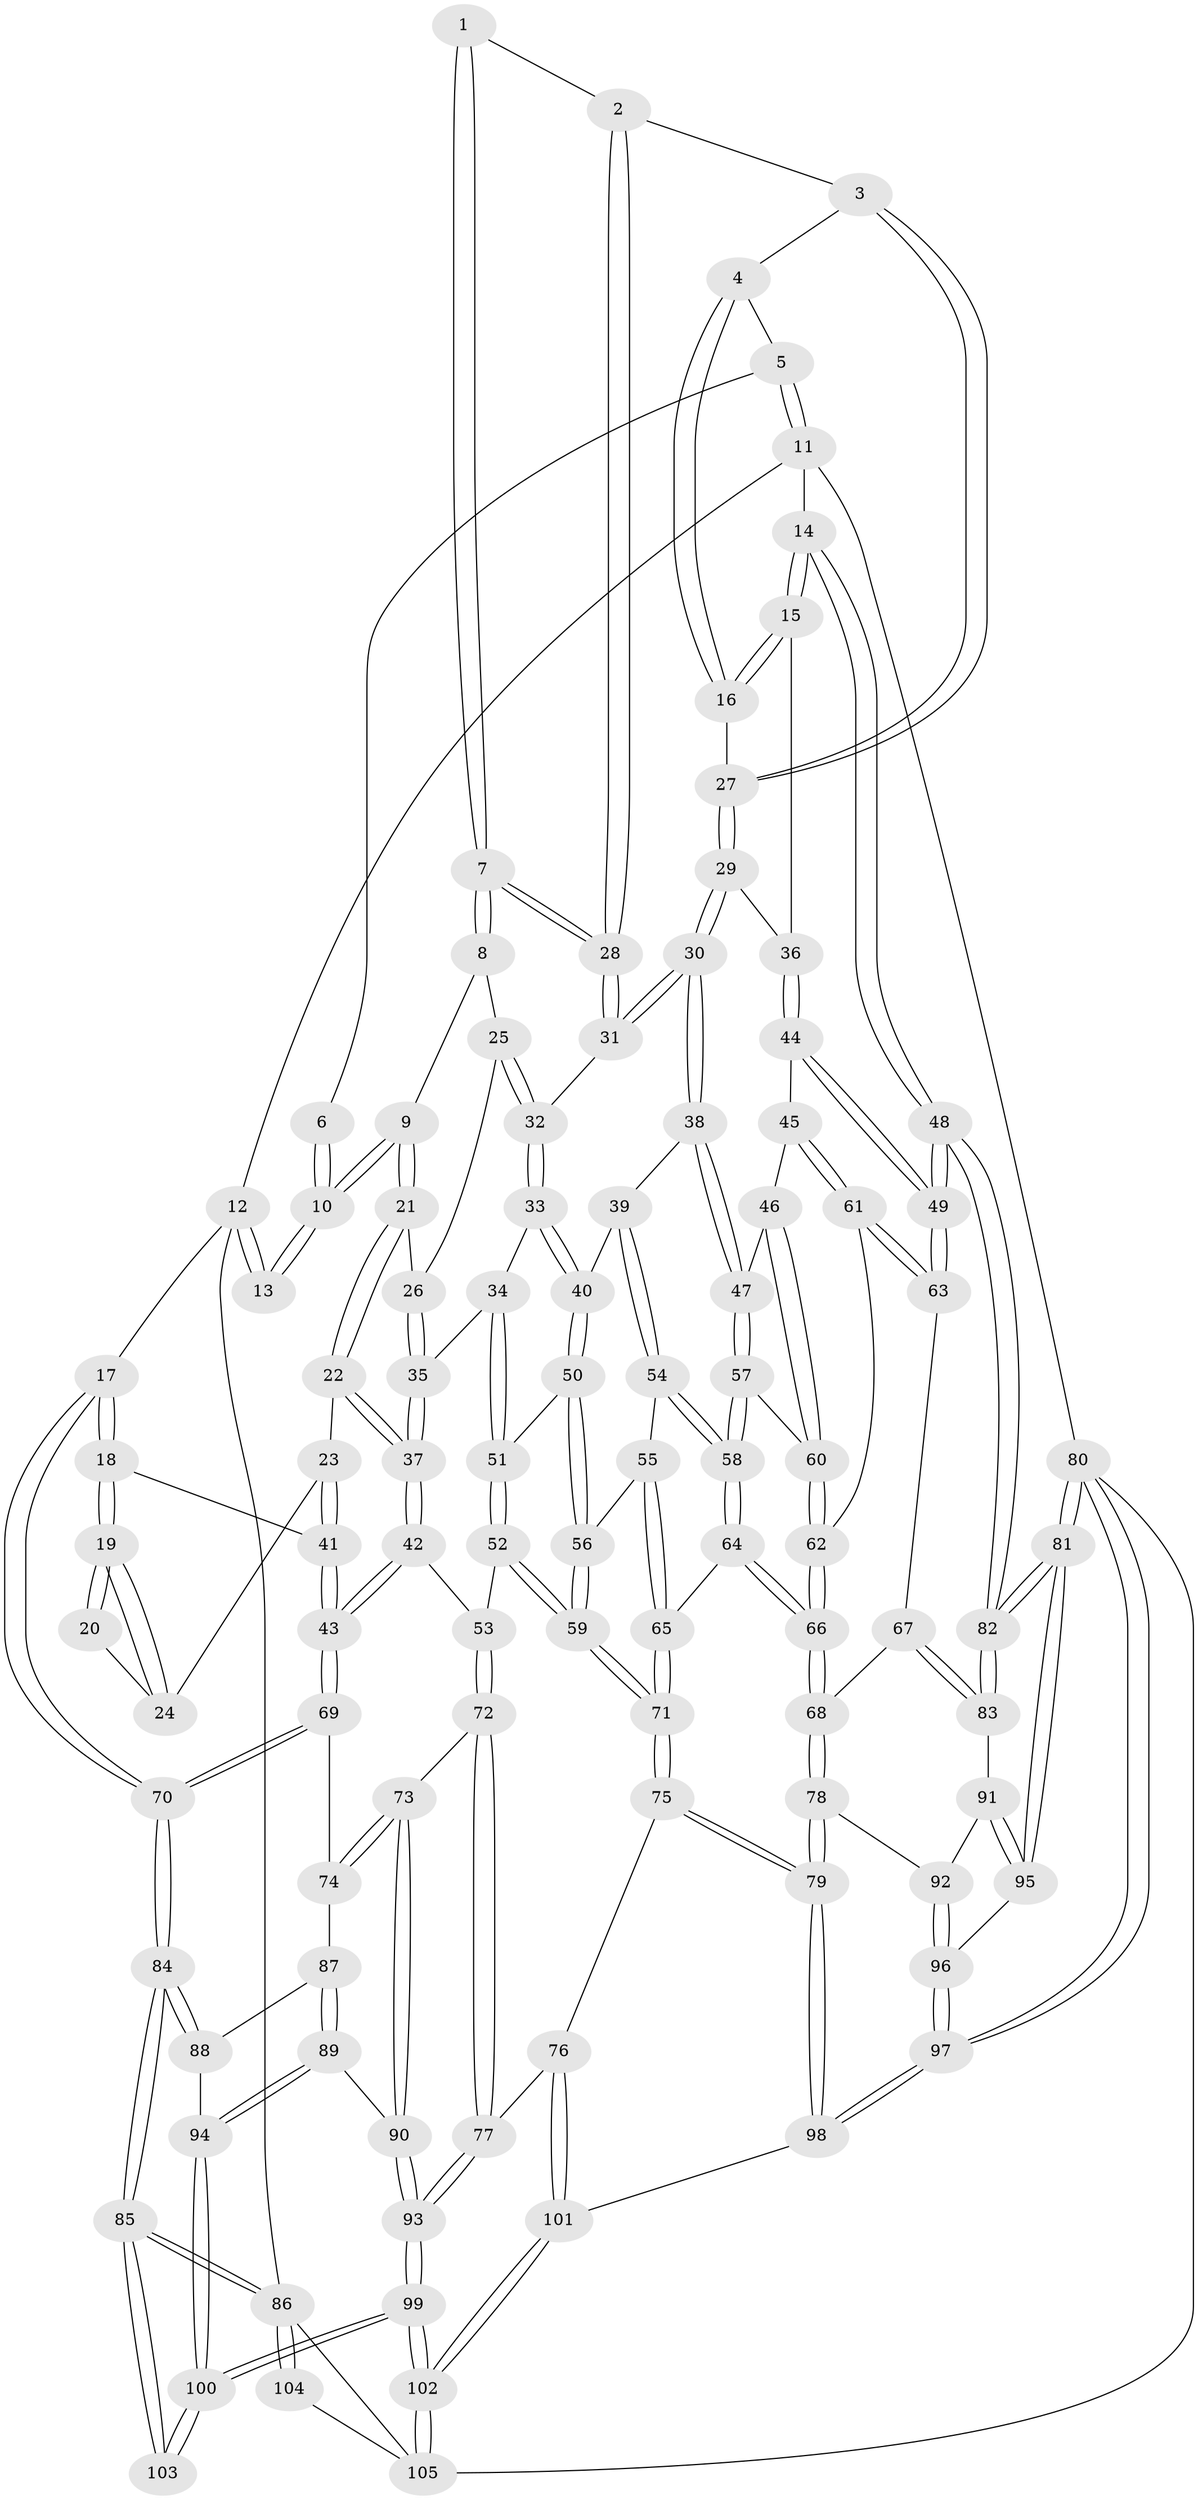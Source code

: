 // Generated by graph-tools (version 1.1) at 2025/16/03/09/25 04:16:50]
// undirected, 105 vertices, 259 edges
graph export_dot {
graph [start="1"]
  node [color=gray90,style=filled];
  1 [pos="+0.5765410814588734+0"];
  2 [pos="+0.685684014619469+0.07374161920299206"];
  3 [pos="+0.6905917255164085+0.07161718012365466"];
  4 [pos="+0.7974306321010078+0"];
  5 [pos="+0.815975894132489+0"];
  6 [pos="+0.5646674364807714+0"];
  7 [pos="+0.5636306170887339+0.10967204783691915"];
  8 [pos="+0.3988233518031017+0"];
  9 [pos="+0.26590902343679296+0"];
  10 [pos="+0.2602187930873399+0"];
  11 [pos="+1+0"];
  12 [pos="+0+0"];
  13 [pos="+0.23376176451997924+0"];
  14 [pos="+1+0.048941318888706765"];
  15 [pos="+0.971305035790031+0.17423138800375929"];
  16 [pos="+0.8397305213166936+0.08722917951911849"];
  17 [pos="+0+0.3085486818287811"];
  18 [pos="+0+0.28617967508505043"];
  19 [pos="+0+0.26240479528971794"];
  20 [pos="+0.13036463352788955+0.04705409470920404"];
  21 [pos="+0.2699212613351124+0.18287595405118412"];
  22 [pos="+0.2665059122386504+0.21353795254841684"];
  23 [pos="+0.2625721942167611+0.21412981475355683"];
  24 [pos="+0.1345259746459387+0.1812587874734323"];
  25 [pos="+0.4187340930042595+0.11403840524747967"];
  26 [pos="+0.4129206415619753+0.11896154948452199"];
  27 [pos="+0.763050704992353+0.15175146163782868"];
  28 [pos="+0.5774137443145074+0.13851763495592237"];
  29 [pos="+0.7592807987696674+0.22036638196094324"];
  30 [pos="+0.6632498557762556+0.2826641963808248"];
  31 [pos="+0.5684862019029914+0.18288292061021613"];
  32 [pos="+0.49367160861818193+0.205855052344515"];
  33 [pos="+0.4319041318706097+0.2629338047187188"];
  34 [pos="+0.35117907228935175+0.2665627792994134"];
  35 [pos="+0.3248484642770837+0.26089969719036094"];
  36 [pos="+0.8905297092008364+0.2558731529669272"];
  37 [pos="+0.3118089778406291+0.259448326683673"];
  38 [pos="+0.6619956412046174+0.31315113780619563"];
  39 [pos="+0.5258671769183708+0.3670643652843236"];
  40 [pos="+0.47184440006916417+0.33765840870396113"];
  41 [pos="+0.1514751439492506+0.3008183602297924"];
  42 [pos="+0.23842159419086004+0.4586579172640713"];
  43 [pos="+0.21884569499516457+0.4656858426457516"];
  44 [pos="+0.8924360052382109+0.3503278013116551"];
  45 [pos="+0.8729706903102625+0.3641975201299147"];
  46 [pos="+0.8617251380962251+0.36849162328599383"];
  47 [pos="+0.6656011741935968+0.3212046345692938"];
  48 [pos="+1+0.47871946540545096"];
  49 [pos="+1+0.47287947423389026"];
  50 [pos="+0.4305302690121945+0.40341295128196286"];
  51 [pos="+0.3724835965084864+0.3414395708518051"];
  52 [pos="+0.3782788250007964+0.4927960270809834"];
  53 [pos="+0.2972607813501398+0.4759298099885765"];
  54 [pos="+0.5226813921342949+0.41846950257180615"];
  55 [pos="+0.517528964173851+0.43619351909134363"];
  56 [pos="+0.4032333414970925+0.4884030134713"];
  57 [pos="+0.6757198772477585+0.40564680871046294"];
  58 [pos="+0.6626502430605202+0.4314075109073369"];
  59 [pos="+0.3933954754966281+0.49895041871125656"];
  60 [pos="+0.7834704436426446+0.45264825729689856"];
  61 [pos="+0.8723028036203931+0.4817512280665124"];
  62 [pos="+0.7934359596393581+0.48410961771964645"];
  63 [pos="+0.9411048166970228+0.5383707319986692"];
  64 [pos="+0.6278027491206264+0.5278386046047783"];
  65 [pos="+0.6104109358561054+0.5362066336979004"];
  66 [pos="+0.7760910768897086+0.5979313238198655"];
  67 [pos="+0.9068368085760924+0.5744800982027629"];
  68 [pos="+0.7833387477323839+0.6090714579940504"];
  69 [pos="+0.12624587276646856+0.5294206313231279"];
  70 [pos="+0+0.5160405150236007"];
  71 [pos="+0.4791502232748206+0.6798568067002714"];
  72 [pos="+0.3085379443337874+0.7063652568714386"];
  73 [pos="+0.305620374914323+0.7063364651395191"];
  74 [pos="+0.12780239651212627+0.5316989883628"];
  75 [pos="+0.477794862151829+0.6903155785986433"];
  76 [pos="+0.4507383180269345+0.7036583089997726"];
  77 [pos="+0.40641298867474096+0.7144088633589644"];
  78 [pos="+0.7720486436737362+0.699709088802194"];
  79 [pos="+0.6254986466639197+0.8086238739282746"];
  80 [pos="+1+1"];
  81 [pos="+1+0.9560488342365664"];
  82 [pos="+1+0.6807408477676397"];
  83 [pos="+0.9626020432908516+0.7200955891067993"];
  84 [pos="+0+0.6221519316485662"];
  85 [pos="+0+0.671853064202844"];
  86 [pos="+0+1"];
  87 [pos="+0.14612566890172818+0.6658203949662619"];
  88 [pos="+0.1058639791385636+0.7747192719149051"];
  89 [pos="+0.19818133242194955+0.7880227309128173"];
  90 [pos="+0.2222654547709257+0.7747592226497092"];
  91 [pos="+0.9048741551526639+0.7606595950051442"];
  92 [pos="+0.8963299572577912+0.764160679984227"];
  93 [pos="+0.32008797341445505+0.8819284477605921"];
  94 [pos="+0.16514861140227924+0.8192422418677573"];
  95 [pos="+1+0.8635328327895746"];
  96 [pos="+0.8805032935410909+0.886055318486332"];
  97 [pos="+0.7435563717455874+1"];
  98 [pos="+0.6887548116747546+1"];
  99 [pos="+0.27177041168289967+1"];
  100 [pos="+0.15512627110347713+0.9127577979948673"];
  101 [pos="+0.37227413947251664+1"];
  102 [pos="+0.2991462435739157+1"];
  103 [pos="+0.08728344136147582+0.907958678945457"];
  104 [pos="+0.029746413346519944+0.9418573067154329"];
  105 [pos="+0.09185215308688967+1"];
  1 -- 2;
  1 -- 7;
  1 -- 7;
  2 -- 3;
  2 -- 28;
  2 -- 28;
  3 -- 4;
  3 -- 27;
  3 -- 27;
  4 -- 5;
  4 -- 16;
  4 -- 16;
  5 -- 6;
  5 -- 11;
  5 -- 11;
  6 -- 10;
  6 -- 10;
  7 -- 8;
  7 -- 8;
  7 -- 28;
  7 -- 28;
  8 -- 9;
  8 -- 25;
  9 -- 10;
  9 -- 10;
  9 -- 21;
  9 -- 21;
  10 -- 13;
  10 -- 13;
  11 -- 12;
  11 -- 14;
  11 -- 80;
  12 -- 13;
  12 -- 13;
  12 -- 17;
  12 -- 86;
  14 -- 15;
  14 -- 15;
  14 -- 48;
  14 -- 48;
  15 -- 16;
  15 -- 16;
  15 -- 36;
  16 -- 27;
  17 -- 18;
  17 -- 18;
  17 -- 70;
  17 -- 70;
  18 -- 19;
  18 -- 19;
  18 -- 41;
  19 -- 20;
  19 -- 20;
  19 -- 24;
  19 -- 24;
  20 -- 24;
  21 -- 22;
  21 -- 22;
  21 -- 26;
  22 -- 23;
  22 -- 37;
  22 -- 37;
  23 -- 24;
  23 -- 41;
  23 -- 41;
  25 -- 26;
  25 -- 32;
  25 -- 32;
  26 -- 35;
  26 -- 35;
  27 -- 29;
  27 -- 29;
  28 -- 31;
  28 -- 31;
  29 -- 30;
  29 -- 30;
  29 -- 36;
  30 -- 31;
  30 -- 31;
  30 -- 38;
  30 -- 38;
  31 -- 32;
  32 -- 33;
  32 -- 33;
  33 -- 34;
  33 -- 40;
  33 -- 40;
  34 -- 35;
  34 -- 51;
  34 -- 51;
  35 -- 37;
  35 -- 37;
  36 -- 44;
  36 -- 44;
  37 -- 42;
  37 -- 42;
  38 -- 39;
  38 -- 47;
  38 -- 47;
  39 -- 40;
  39 -- 54;
  39 -- 54;
  40 -- 50;
  40 -- 50;
  41 -- 43;
  41 -- 43;
  42 -- 43;
  42 -- 43;
  42 -- 53;
  43 -- 69;
  43 -- 69;
  44 -- 45;
  44 -- 49;
  44 -- 49;
  45 -- 46;
  45 -- 61;
  45 -- 61;
  46 -- 47;
  46 -- 60;
  46 -- 60;
  47 -- 57;
  47 -- 57;
  48 -- 49;
  48 -- 49;
  48 -- 82;
  48 -- 82;
  49 -- 63;
  49 -- 63;
  50 -- 51;
  50 -- 56;
  50 -- 56;
  51 -- 52;
  51 -- 52;
  52 -- 53;
  52 -- 59;
  52 -- 59;
  53 -- 72;
  53 -- 72;
  54 -- 55;
  54 -- 58;
  54 -- 58;
  55 -- 56;
  55 -- 65;
  55 -- 65;
  56 -- 59;
  56 -- 59;
  57 -- 58;
  57 -- 58;
  57 -- 60;
  58 -- 64;
  58 -- 64;
  59 -- 71;
  59 -- 71;
  60 -- 62;
  60 -- 62;
  61 -- 62;
  61 -- 63;
  61 -- 63;
  62 -- 66;
  62 -- 66;
  63 -- 67;
  64 -- 65;
  64 -- 66;
  64 -- 66;
  65 -- 71;
  65 -- 71;
  66 -- 68;
  66 -- 68;
  67 -- 68;
  67 -- 83;
  67 -- 83;
  68 -- 78;
  68 -- 78;
  69 -- 70;
  69 -- 70;
  69 -- 74;
  70 -- 84;
  70 -- 84;
  71 -- 75;
  71 -- 75;
  72 -- 73;
  72 -- 77;
  72 -- 77;
  73 -- 74;
  73 -- 74;
  73 -- 90;
  73 -- 90;
  74 -- 87;
  75 -- 76;
  75 -- 79;
  75 -- 79;
  76 -- 77;
  76 -- 101;
  76 -- 101;
  77 -- 93;
  77 -- 93;
  78 -- 79;
  78 -- 79;
  78 -- 92;
  79 -- 98;
  79 -- 98;
  80 -- 81;
  80 -- 81;
  80 -- 97;
  80 -- 97;
  80 -- 105;
  81 -- 82;
  81 -- 82;
  81 -- 95;
  81 -- 95;
  82 -- 83;
  82 -- 83;
  83 -- 91;
  84 -- 85;
  84 -- 85;
  84 -- 88;
  84 -- 88;
  85 -- 86;
  85 -- 86;
  85 -- 103;
  85 -- 103;
  86 -- 104;
  86 -- 104;
  86 -- 105;
  87 -- 88;
  87 -- 89;
  87 -- 89;
  88 -- 94;
  89 -- 90;
  89 -- 94;
  89 -- 94;
  90 -- 93;
  90 -- 93;
  91 -- 92;
  91 -- 95;
  91 -- 95;
  92 -- 96;
  92 -- 96;
  93 -- 99;
  93 -- 99;
  94 -- 100;
  94 -- 100;
  95 -- 96;
  96 -- 97;
  96 -- 97;
  97 -- 98;
  97 -- 98;
  98 -- 101;
  99 -- 100;
  99 -- 100;
  99 -- 102;
  99 -- 102;
  100 -- 103;
  100 -- 103;
  101 -- 102;
  101 -- 102;
  102 -- 105;
  102 -- 105;
  104 -- 105;
}
